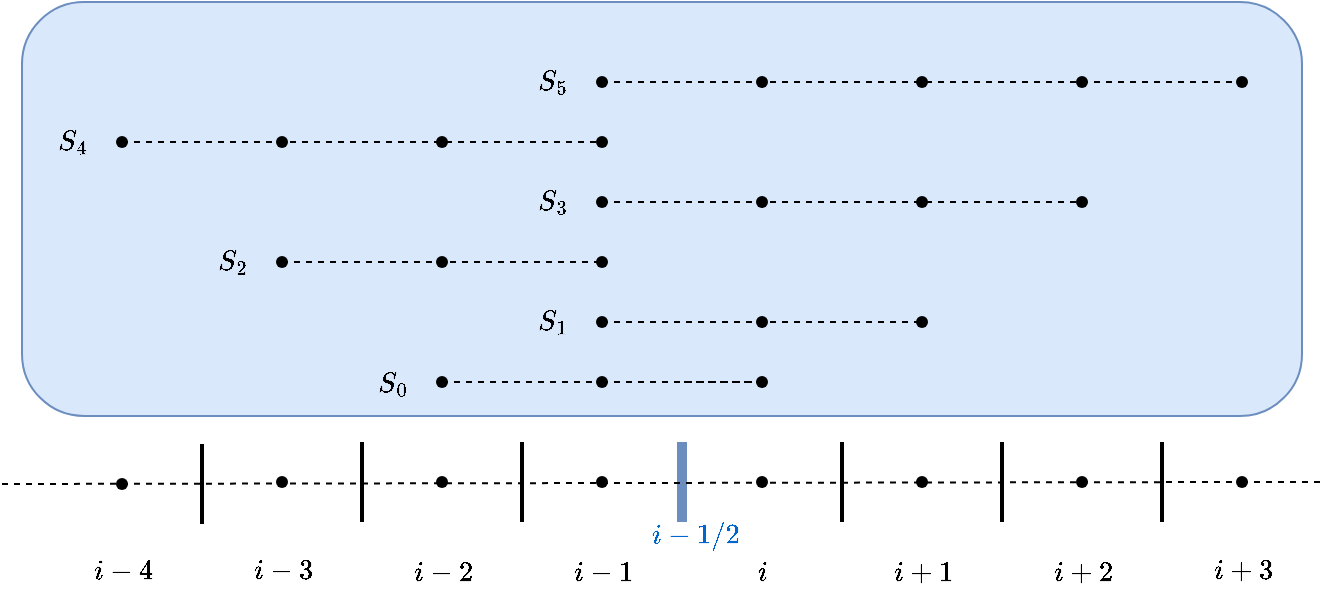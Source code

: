 <mxfile version="24.2.2" type="github">
  <diagram name="第 1 页" id="P-7yA5mQfRj8qy2jaDvM">
    <mxGraphModel dx="1430" dy="781" grid="1" gridSize="10" guides="1" tooltips="1" connect="1" arrows="1" fold="1" page="1" pageScale="1" pageWidth="800" pageHeight="350" math="1" shadow="0">
      <root>
        <mxCell id="0" />
        <mxCell id="1" parent="0" />
        <mxCell id="8XVUxLVr1DIilNDREIWd-90" value="" style="rounded=1;whiteSpace=wrap;html=1;fillColor=#dae8fc;strokeColor=#6c8ebf;" parent="1" vertex="1">
          <mxGeometry x="80" y="26" width="640" height="207" as="geometry" />
        </mxCell>
        <mxCell id="8XVUxLVr1DIilNDREIWd-4" value="" style="shape=waypoint;sketch=0;fillStyle=solid;size=6;pointerEvents=1;points=[];fillColor=none;resizable=0;rotatable=0;perimeter=centerPerimeter;snapToPoint=1;" parent="1" vertex="1">
          <mxGeometry x="200" y="256" width="20" height="20" as="geometry" />
        </mxCell>
        <mxCell id="8XVUxLVr1DIilNDREIWd-5" value="" style="shape=waypoint;sketch=0;fillStyle=solid;size=6;pointerEvents=1;points=[];fillColor=none;resizable=0;rotatable=0;perimeter=centerPerimeter;snapToPoint=1;" parent="1" vertex="1">
          <mxGeometry x="280" y="256" width="20" height="20" as="geometry" />
        </mxCell>
        <mxCell id="8XVUxLVr1DIilNDREIWd-6" value="" style="shape=waypoint;sketch=0;fillStyle=solid;size=6;pointerEvents=1;points=[];fillColor=none;resizable=0;rotatable=0;perimeter=centerPerimeter;snapToPoint=1;" parent="1" vertex="1">
          <mxGeometry x="360" y="256" width="20" height="20" as="geometry" />
        </mxCell>
        <mxCell id="8XVUxLVr1DIilNDREIWd-7" value="" style="shape=waypoint;sketch=0;fillStyle=solid;size=6;pointerEvents=1;points=[];fillColor=none;resizable=0;rotatable=0;perimeter=centerPerimeter;snapToPoint=1;" parent="1" vertex="1">
          <mxGeometry x="440" y="256" width="20" height="20" as="geometry" />
        </mxCell>
        <mxCell id="8XVUxLVr1DIilNDREIWd-8" value="" style="shape=waypoint;sketch=0;fillStyle=solid;size=6;pointerEvents=1;points=[];fillColor=none;resizable=0;rotatable=0;perimeter=centerPerimeter;snapToPoint=1;" parent="1" vertex="1">
          <mxGeometry x="520" y="256" width="20" height="20" as="geometry" />
        </mxCell>
        <mxCell id="8XVUxLVr1DIilNDREIWd-9" value="" style="shape=waypoint;sketch=0;fillStyle=solid;size=6;pointerEvents=1;points=[];fillColor=none;resizable=0;rotatable=0;perimeter=centerPerimeter;snapToPoint=1;" parent="1" vertex="1">
          <mxGeometry x="600" y="256" width="20" height="20" as="geometry" />
        </mxCell>
        <mxCell id="8XVUxLVr1DIilNDREIWd-10" value="" style="line;strokeWidth=2;direction=south;html=1;" parent="1" vertex="1">
          <mxGeometry x="245" y="246" width="10" height="40" as="geometry" />
        </mxCell>
        <mxCell id="8XVUxLVr1DIilNDREIWd-11" value="" style="line;strokeWidth=2;direction=south;html=1;" parent="1" vertex="1">
          <mxGeometry x="325" y="246" width="10" height="40" as="geometry" />
        </mxCell>
        <mxCell id="8XVUxLVr1DIilNDREIWd-12" value="" style="line;strokeWidth=5;direction=south;html=1;fillColor=#dae8fc;strokeColor=#6c8ebf;" parent="1" vertex="1">
          <mxGeometry x="405" y="246" width="10" height="40" as="geometry" />
        </mxCell>
        <mxCell id="8XVUxLVr1DIilNDREIWd-13" value="" style="line;strokeWidth=2;direction=south;html=1;" parent="1" vertex="1">
          <mxGeometry x="485" y="246" width="10" height="40" as="geometry" />
        </mxCell>
        <mxCell id="8XVUxLVr1DIilNDREIWd-14" value="" style="line;strokeWidth=2;direction=south;html=1;" parent="1" vertex="1">
          <mxGeometry x="565" y="246" width="10" height="40" as="geometry" />
        </mxCell>
        <mxCell id="8XVUxLVr1DIilNDREIWd-16" value="$$i-2$$" style="text;html=1;align=center;verticalAlign=middle;resizable=0;points=[];autosize=1;strokeColor=none;fillColor=none;" parent="1" vertex="1">
          <mxGeometry x="260" y="296" width="60" height="30" as="geometry" />
        </mxCell>
        <mxCell id="8XVUxLVr1DIilNDREIWd-17" value="$$i-1$$" style="text;html=1;align=center;verticalAlign=middle;resizable=0;points=[];autosize=1;strokeColor=none;fillColor=none;" parent="1" vertex="1">
          <mxGeometry x="340" y="296" width="60" height="30" as="geometry" />
        </mxCell>
        <mxCell id="8XVUxLVr1DIilNDREIWd-18" value="$$i$$" style="text;html=1;align=center;verticalAlign=middle;resizable=0;points=[];autosize=1;strokeColor=none;fillColor=none;" parent="1" vertex="1">
          <mxGeometry x="425" y="296" width="50" height="30" as="geometry" />
        </mxCell>
        <mxCell id="8XVUxLVr1DIilNDREIWd-19" value="$$i+1$$" style="text;html=1;align=center;verticalAlign=middle;resizable=0;points=[];autosize=1;strokeColor=none;fillColor=none;" parent="1" vertex="1">
          <mxGeometry x="495" y="296" width="70" height="30" as="geometry" />
        </mxCell>
        <mxCell id="8XVUxLVr1DIilNDREIWd-20" value="$$i+2$$" style="text;html=1;align=center;verticalAlign=middle;resizable=0;points=[];autosize=1;strokeColor=none;fillColor=none;" parent="1" vertex="1">
          <mxGeometry x="575" y="296" width="70" height="30" as="geometry" />
        </mxCell>
        <mxCell id="8XVUxLVr1DIilNDREIWd-21" value="$$i-1/2$$" style="text;html=1;align=center;verticalAlign=middle;resizable=0;points=[];autosize=1;strokeColor=none;fillColor=none;fontColor=#0066CC;" parent="1" vertex="1">
          <mxGeometry x="381" y="278" width="70" height="30" as="geometry" />
        </mxCell>
        <mxCell id="8XVUxLVr1DIilNDREIWd-22" value="" style="shape=waypoint;sketch=0;fillStyle=solid;size=6;pointerEvents=1;points=[];fillColor=none;resizable=0;rotatable=0;perimeter=centerPerimeter;snapToPoint=1;" parent="1" vertex="1">
          <mxGeometry x="360" y="176" width="20" height="20" as="geometry" />
        </mxCell>
        <mxCell id="8XVUxLVr1DIilNDREIWd-23" value="" style="shape=waypoint;sketch=0;fillStyle=solid;size=6;pointerEvents=1;points=[];fillColor=none;resizable=0;rotatable=0;perimeter=centerPerimeter;snapToPoint=1;" parent="1" vertex="1">
          <mxGeometry x="440" y="176" width="20" height="20" as="geometry" />
        </mxCell>
        <mxCell id="8XVUxLVr1DIilNDREIWd-24" value="" style="shape=waypoint;sketch=0;fillStyle=solid;size=6;pointerEvents=1;points=[];fillColor=none;resizable=0;rotatable=0;perimeter=centerPerimeter;snapToPoint=1;" parent="1" vertex="1">
          <mxGeometry x="520" y="176" width="20" height="20" as="geometry" />
        </mxCell>
        <mxCell id="8XVUxLVr1DIilNDREIWd-25" value="" style="endArrow=none;dashed=1;html=1;rounded=0;exitX=0.05;exitY=0.5;exitDx=0;exitDy=0;exitPerimeter=0;" parent="1" source="8XVUxLVr1DIilNDREIWd-22" target="8XVUxLVr1DIilNDREIWd-24" edge="1">
          <mxGeometry width="50" height="50" relative="1" as="geometry">
            <mxPoint x="680" y="96" as="sourcePoint" />
            <mxPoint x="730" y="46" as="targetPoint" />
            <Array as="points">
              <mxPoint x="490" y="186" />
            </Array>
          </mxGeometry>
        </mxCell>
        <mxCell id="8XVUxLVr1DIilNDREIWd-26" value="" style="shape=waypoint;sketch=0;fillStyle=solid;size=6;pointerEvents=1;points=[];fillColor=none;resizable=0;rotatable=0;perimeter=centerPerimeter;snapToPoint=1;" parent="1" vertex="1">
          <mxGeometry x="200" y="146" width="20" height="20" as="geometry" />
        </mxCell>
        <mxCell id="8XVUxLVr1DIilNDREIWd-27" value="" style="shape=waypoint;sketch=0;fillStyle=solid;size=6;pointerEvents=1;points=[];fillColor=none;resizable=0;rotatable=0;perimeter=centerPerimeter;snapToPoint=1;" parent="1" vertex="1">
          <mxGeometry x="280" y="146" width="20" height="20" as="geometry" />
        </mxCell>
        <mxCell id="8XVUxLVr1DIilNDREIWd-28" value="" style="shape=waypoint;sketch=0;fillStyle=solid;size=6;pointerEvents=1;points=[];fillColor=none;resizable=0;rotatable=0;perimeter=centerPerimeter;snapToPoint=1;" parent="1" vertex="1">
          <mxGeometry x="360" y="146" width="20" height="20" as="geometry" />
        </mxCell>
        <mxCell id="8XVUxLVr1DIilNDREIWd-29" value="" style="endArrow=none;dashed=1;html=1;rounded=0;exitX=0.05;exitY=0.5;exitDx=0;exitDy=0;exitPerimeter=0;" parent="1" source="8XVUxLVr1DIilNDREIWd-26" target="8XVUxLVr1DIilNDREIWd-28" edge="1">
          <mxGeometry width="50" height="50" relative="1" as="geometry">
            <mxPoint x="520" y="66" as="sourcePoint" />
            <mxPoint x="570" y="16" as="targetPoint" />
          </mxGeometry>
        </mxCell>
        <mxCell id="8XVUxLVr1DIilNDREIWd-30" value="" style="endArrow=none;dashed=1;html=1;rounded=0;exitDx=0;exitDy=0;exitPerimeter=0;" parent="1" source="8XVUxLVr1DIilNDREIWd-52" edge="1">
          <mxGeometry width="50" height="50" relative="1" as="geometry">
            <mxPoint x="290" y="216" as="sourcePoint" />
            <mxPoint x="450" y="216" as="targetPoint" />
            <Array as="points">
              <mxPoint x="410" y="216" />
            </Array>
          </mxGeometry>
        </mxCell>
        <mxCell id="8XVUxLVr1DIilNDREIWd-31" value="$$S_0$$" style="text;html=1;align=center;verticalAlign=middle;resizable=0;points=[];autosize=1;strokeColor=none;fillColor=none;" parent="1" vertex="1">
          <mxGeometry x="230" y="202" width="70" height="30" as="geometry" />
        </mxCell>
        <mxCell id="8XVUxLVr1DIilNDREIWd-32" value="$$S_1$$" style="text;html=1;align=center;verticalAlign=middle;resizable=0;points=[];autosize=1;strokeColor=none;fillColor=none;" parent="1" vertex="1">
          <mxGeometry x="310" y="171" width="70" height="30" as="geometry" />
        </mxCell>
        <mxCell id="8XVUxLVr1DIilNDREIWd-33" value="$$S_2$$" style="text;html=1;align=center;verticalAlign=middle;resizable=0;points=[];autosize=1;strokeColor=none;fillColor=none;" parent="1" vertex="1">
          <mxGeometry x="150" y="141" width="70" height="30" as="geometry" />
        </mxCell>
        <mxCell id="8XVUxLVr1DIilNDREIWd-49" value="" style="endArrow=none;dashed=1;html=1;rounded=0;exitDx=0;exitDy=0;exitPerimeter=0;" parent="1" source="8XVUxLVr1DIilNDREIWd-54" target="8XVUxLVr1DIilNDREIWd-50" edge="1">
          <mxGeometry width="50" height="50" relative="1" as="geometry">
            <mxPoint x="290" y="216" as="sourcePoint" />
            <mxPoint x="450" y="216" as="targetPoint" />
            <Array as="points" />
          </mxGeometry>
        </mxCell>
        <mxCell id="8XVUxLVr1DIilNDREIWd-50" value="" style="shape=waypoint;sketch=0;fillStyle=solid;size=6;pointerEvents=1;points=[];fillColor=none;resizable=0;rotatable=0;perimeter=centerPerimeter;snapToPoint=1;" parent="1" vertex="1">
          <mxGeometry x="360" y="206" width="20" height="20" as="geometry" />
        </mxCell>
        <mxCell id="8XVUxLVr1DIilNDREIWd-51" value="" style="endArrow=none;dashed=1;html=1;rounded=0;exitDx=0;exitDy=0;exitPerimeter=0;" parent="1" source="8XVUxLVr1DIilNDREIWd-50" target="8XVUxLVr1DIilNDREIWd-52" edge="1">
          <mxGeometry width="50" height="50" relative="1" as="geometry">
            <mxPoint x="370" y="216" as="sourcePoint" />
            <mxPoint x="450" y="216" as="targetPoint" />
            <Array as="points" />
          </mxGeometry>
        </mxCell>
        <mxCell id="8XVUxLVr1DIilNDREIWd-52" value="" style="shape=waypoint;sketch=0;fillStyle=solid;size=6;pointerEvents=1;points=[];fillColor=none;resizable=0;rotatable=0;perimeter=centerPerimeter;snapToPoint=1;" parent="1" vertex="1">
          <mxGeometry x="440" y="206" width="20" height="20" as="geometry" />
        </mxCell>
        <mxCell id="8XVUxLVr1DIilNDREIWd-53" value="" style="endArrow=none;dashed=1;html=1;rounded=0;exitX=0.05;exitY=0.5;exitDx=0;exitDy=0;exitPerimeter=0;" parent="1" target="8XVUxLVr1DIilNDREIWd-54" edge="1">
          <mxGeometry width="50" height="50" relative="1" as="geometry">
            <mxPoint x="290" y="216" as="sourcePoint" />
            <mxPoint x="370" y="216" as="targetPoint" />
            <Array as="points" />
          </mxGeometry>
        </mxCell>
        <mxCell id="8XVUxLVr1DIilNDREIWd-54" value="" style="shape=waypoint;sketch=0;fillStyle=solid;size=6;pointerEvents=1;points=[];fillColor=none;resizable=0;rotatable=0;perimeter=centerPerimeter;snapToPoint=1;" parent="1" vertex="1">
          <mxGeometry x="280" y="206" width="20" height="20" as="geometry" />
        </mxCell>
        <mxCell id="8XVUxLVr1DIilNDREIWd-58" value="" style="endArrow=none;dashed=1;html=1;rounded=0;" parent="1" target="8XVUxLVr1DIilNDREIWd-57" edge="1">
          <mxGeometry width="50" height="50" relative="1" as="geometry">
            <mxPoint x="70" y="267" as="sourcePoint" />
            <mxPoint x="820" y="266" as="targetPoint" />
          </mxGeometry>
        </mxCell>
        <mxCell id="8XVUxLVr1DIilNDREIWd-57" value="" style="shape=waypoint;sketch=0;fillStyle=solid;size=6;pointerEvents=1;points=[];fillColor=none;resizable=0;rotatable=0;perimeter=centerPerimeter;snapToPoint=1;" parent="1" vertex="1">
          <mxGeometry x="680" y="256" width="20" height="20" as="geometry" />
        </mxCell>
        <mxCell id="8XVUxLVr1DIilNDREIWd-59" value="" style="line;strokeWidth=2;direction=south;html=1;" parent="1" vertex="1">
          <mxGeometry x="645" y="246" width="10" height="40" as="geometry" />
        </mxCell>
        <mxCell id="8XVUxLVr1DIilNDREIWd-61" value="" style="endArrow=none;dashed=1;html=1;rounded=0;" parent="1" source="8XVUxLVr1DIilNDREIWd-57" edge="1">
          <mxGeometry width="50" height="50" relative="1" as="geometry">
            <mxPoint x="690" y="266" as="sourcePoint" />
            <mxPoint x="730" y="266" as="targetPoint" />
          </mxGeometry>
        </mxCell>
        <mxCell id="8XVUxLVr1DIilNDREIWd-62" value="" style="shape=waypoint;sketch=0;fillStyle=solid;size=6;pointerEvents=1;points=[];fillColor=none;resizable=0;rotatable=0;perimeter=centerPerimeter;snapToPoint=1;" parent="1" vertex="1">
          <mxGeometry x="120" y="257" width="20" height="20" as="geometry" />
        </mxCell>
        <mxCell id="8XVUxLVr1DIilNDREIWd-63" value="" style="line;strokeWidth=2;direction=south;html=1;" parent="1" vertex="1">
          <mxGeometry x="165" y="247" width="10" height="40" as="geometry" />
        </mxCell>
        <mxCell id="8XVUxLVr1DIilNDREIWd-68" value="$$i-4$$" style="text;html=1;align=center;verticalAlign=middle;resizable=0;points=[];autosize=1;strokeColor=none;fillColor=none;" parent="1" vertex="1">
          <mxGeometry x="100" y="295" width="60" height="30" as="geometry" />
        </mxCell>
        <mxCell id="8XVUxLVr1DIilNDREIWd-69" value="$$i+3$$" style="text;html=1;align=center;verticalAlign=middle;resizable=0;points=[];autosize=1;strokeColor=none;fillColor=none;" parent="1" vertex="1">
          <mxGeometry x="655" y="295" width="70" height="30" as="geometry" />
        </mxCell>
        <mxCell id="8XVUxLVr1DIilNDREIWd-70" value="" style="shape=waypoint;sketch=0;fillStyle=solid;size=6;pointerEvents=1;points=[];fillColor=none;resizable=0;rotatable=0;perimeter=centerPerimeter;snapToPoint=1;" parent="1" vertex="1">
          <mxGeometry x="360" y="116" width="20" height="20" as="geometry" />
        </mxCell>
        <mxCell id="8XVUxLVr1DIilNDREIWd-71" value="" style="shape=waypoint;sketch=0;fillStyle=solid;size=6;pointerEvents=1;points=[];fillColor=none;resizable=0;rotatable=0;perimeter=centerPerimeter;snapToPoint=1;" parent="1" vertex="1">
          <mxGeometry x="440" y="116" width="20" height="20" as="geometry" />
        </mxCell>
        <mxCell id="8XVUxLVr1DIilNDREIWd-72" value="" style="shape=waypoint;sketch=0;fillStyle=solid;size=6;pointerEvents=1;points=[];fillColor=none;resizable=0;rotatable=0;perimeter=centerPerimeter;snapToPoint=1;" parent="1" vertex="1">
          <mxGeometry x="520" y="116" width="20" height="20" as="geometry" />
        </mxCell>
        <mxCell id="8XVUxLVr1DIilNDREIWd-73" value="" style="endArrow=none;dashed=1;html=1;rounded=0;exitX=0.05;exitY=0.5;exitDx=0;exitDy=0;exitPerimeter=0;entryX=0.25;entryY=0.546;entryDx=0;entryDy=0;entryPerimeter=0;" parent="1" source="8XVUxLVr1DIilNDREIWd-70" target="8XVUxLVr1DIilNDREIWd-75" edge="1">
          <mxGeometry width="50" height="50" relative="1" as="geometry">
            <mxPoint x="680" y="36" as="sourcePoint" />
            <mxPoint x="730" y="-14" as="targetPoint" />
          </mxGeometry>
        </mxCell>
        <mxCell id="8XVUxLVr1DIilNDREIWd-74" value="$$S_3$$" style="text;html=1;align=center;verticalAlign=middle;resizable=0;points=[];autosize=1;strokeColor=none;fillColor=none;" parent="1" vertex="1">
          <mxGeometry x="310" y="111" width="70" height="30" as="geometry" />
        </mxCell>
        <mxCell id="8XVUxLVr1DIilNDREIWd-75" value="" style="shape=waypoint;sketch=0;fillStyle=solid;size=6;pointerEvents=1;points=[];fillColor=none;resizable=0;rotatable=0;perimeter=centerPerimeter;snapToPoint=1;" parent="1" vertex="1">
          <mxGeometry x="600" y="116" width="20" height="20" as="geometry" />
        </mxCell>
        <mxCell id="8XVUxLVr1DIilNDREIWd-76" value="" style="shape=waypoint;sketch=0;fillStyle=solid;size=6;pointerEvents=1;points=[];fillColor=none;resizable=0;rotatable=0;perimeter=centerPerimeter;snapToPoint=1;" parent="1" vertex="1">
          <mxGeometry x="200" y="86" width="20" height="20" as="geometry" />
        </mxCell>
        <mxCell id="8XVUxLVr1DIilNDREIWd-77" value="" style="shape=waypoint;sketch=0;fillStyle=solid;size=6;pointerEvents=1;points=[];fillColor=none;resizable=0;rotatable=0;perimeter=centerPerimeter;snapToPoint=1;" parent="1" vertex="1">
          <mxGeometry x="280" y="86" width="20" height="20" as="geometry" />
        </mxCell>
        <mxCell id="8XVUxLVr1DIilNDREIWd-78" value="" style="shape=waypoint;sketch=0;fillStyle=solid;size=6;pointerEvents=1;points=[];fillColor=none;resizable=0;rotatable=0;perimeter=centerPerimeter;snapToPoint=1;" parent="1" vertex="1">
          <mxGeometry x="360" y="86" width="20" height="20" as="geometry" />
        </mxCell>
        <mxCell id="8XVUxLVr1DIilNDREIWd-79" value="" style="endArrow=none;dashed=1;html=1;rounded=0;exitX=0.25;exitY=0.546;exitDx=0;exitDy=0;exitPerimeter=0;" parent="1" source="8XVUxLVr1DIilNDREIWd-81" target="8XVUxLVr1DIilNDREIWd-78" edge="1">
          <mxGeometry width="50" height="50" relative="1" as="geometry">
            <mxPoint x="520" y="6" as="sourcePoint" />
            <mxPoint x="570" y="-44" as="targetPoint" />
          </mxGeometry>
        </mxCell>
        <mxCell id="8XVUxLVr1DIilNDREIWd-80" value="$$S_4$$" style="text;html=1;align=center;verticalAlign=middle;resizable=0;points=[];autosize=1;strokeColor=none;fillColor=none;" parent="1" vertex="1">
          <mxGeometry x="70" y="81" width="70" height="30" as="geometry" />
        </mxCell>
        <mxCell id="8XVUxLVr1DIilNDREIWd-81" value="" style="shape=waypoint;sketch=0;fillStyle=solid;size=6;pointerEvents=1;points=[];fillColor=none;resizable=0;rotatable=0;perimeter=centerPerimeter;snapToPoint=1;" parent="1" vertex="1">
          <mxGeometry x="120" y="86" width="20" height="20" as="geometry" />
        </mxCell>
        <mxCell id="8XVUxLVr1DIilNDREIWd-82" value="" style="shape=waypoint;sketch=0;fillStyle=solid;size=6;pointerEvents=1;points=[];fillColor=none;resizable=0;rotatable=0;perimeter=centerPerimeter;snapToPoint=1;" parent="1" vertex="1">
          <mxGeometry x="360" y="56" width="20" height="20" as="geometry" />
        </mxCell>
        <mxCell id="8XVUxLVr1DIilNDREIWd-83" value="" style="shape=waypoint;sketch=0;fillStyle=solid;size=6;pointerEvents=1;points=[];fillColor=none;resizable=0;rotatable=0;perimeter=centerPerimeter;snapToPoint=1;" parent="1" vertex="1">
          <mxGeometry x="440" y="56" width="20" height="20" as="geometry" />
        </mxCell>
        <mxCell id="8XVUxLVr1DIilNDREIWd-84" value="" style="shape=waypoint;sketch=0;fillStyle=solid;size=6;pointerEvents=1;points=[];fillColor=none;resizable=0;rotatable=0;perimeter=centerPerimeter;snapToPoint=1;" parent="1" vertex="1">
          <mxGeometry x="520" y="56" width="20" height="20" as="geometry" />
        </mxCell>
        <mxCell id="8XVUxLVr1DIilNDREIWd-85" value="" style="endArrow=none;dashed=1;html=1;rounded=0;exitX=0.05;exitY=0.5;exitDx=0;exitDy=0;exitPerimeter=0;entryX=0.125;entryY=0.379;entryDx=0;entryDy=0;entryPerimeter=0;" parent="1" source="8XVUxLVr1DIilNDREIWd-82" target="8XVUxLVr1DIilNDREIWd-88" edge="1">
          <mxGeometry width="50" height="50" relative="1" as="geometry">
            <mxPoint x="680" y="-24" as="sourcePoint" />
            <mxPoint x="730" y="-74" as="targetPoint" />
          </mxGeometry>
        </mxCell>
        <mxCell id="8XVUxLVr1DIilNDREIWd-86" value="$$S_5$$" style="text;html=1;align=center;verticalAlign=middle;resizable=0;points=[];autosize=1;strokeColor=none;fillColor=none;" parent="1" vertex="1">
          <mxGeometry x="310" y="51" width="70" height="30" as="geometry" />
        </mxCell>
        <mxCell id="8XVUxLVr1DIilNDREIWd-87" value="" style="shape=waypoint;sketch=0;fillStyle=solid;size=6;pointerEvents=1;points=[];fillColor=none;resizable=0;rotatable=0;perimeter=centerPerimeter;snapToPoint=1;" parent="1" vertex="1">
          <mxGeometry x="600" y="56" width="20" height="20" as="geometry" />
        </mxCell>
        <mxCell id="8XVUxLVr1DIilNDREIWd-88" value="" style="shape=waypoint;sketch=0;fillStyle=solid;size=6;pointerEvents=1;points=[];fillColor=none;resizable=0;rotatable=0;perimeter=centerPerimeter;snapToPoint=1;" parent="1" vertex="1">
          <mxGeometry x="680" y="56" width="20" height="20" as="geometry" />
        </mxCell>
        <mxCell id="fAmjd2vhz_FrXF9YSCiJ-1" value="$$i-3$$" style="text;html=1;align=center;verticalAlign=middle;resizable=0;points=[];autosize=1;strokeColor=none;fillColor=none;" vertex="1" parent="1">
          <mxGeometry x="180" y="295" width="60" height="30" as="geometry" />
        </mxCell>
      </root>
    </mxGraphModel>
  </diagram>
</mxfile>

